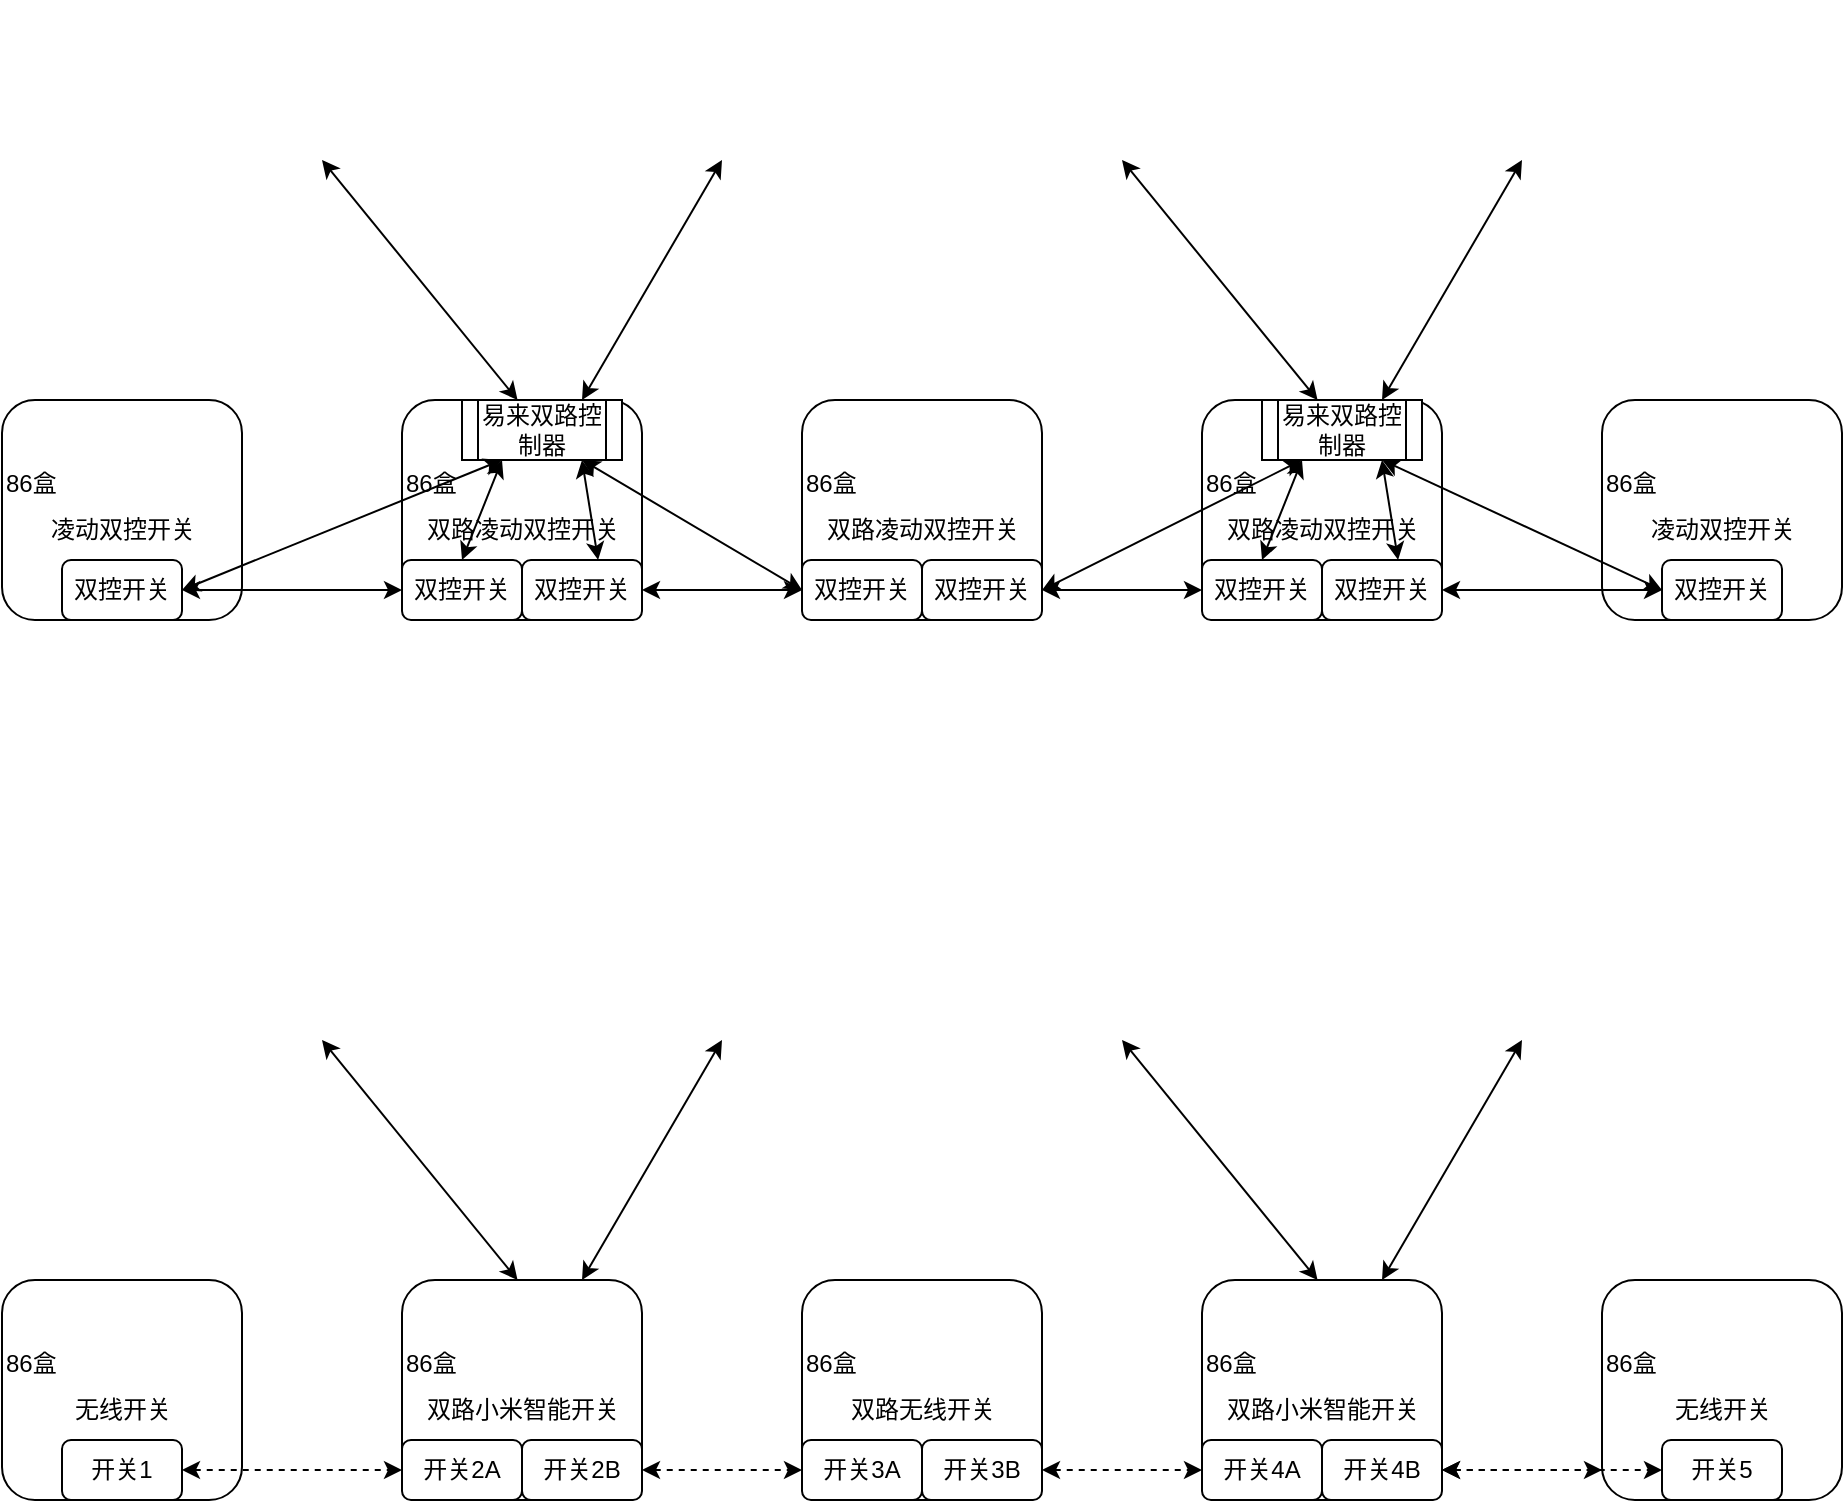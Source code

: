 <mxfile version="20.5.3" type="github">
  <diagram id="C55GAdEgixcBntScY-7r" name="第 1 页">
    <mxGraphModel dx="1161" dy="792" grid="1" gridSize="10" guides="1" tooltips="1" connect="1" arrows="1" fold="1" page="1" pageScale="1" pageWidth="827" pageHeight="1169" math="0" shadow="0">
      <root>
        <mxCell id="0" />
        <mxCell id="1" parent="0" />
        <mxCell id="GCaUtwYMzPnIk7fHXFFh-43" value="" style="group" parent="1" vertex="1" connectable="0">
          <mxGeometry y="400" width="120" height="110" as="geometry" />
        </mxCell>
        <mxCell id="GCaUtwYMzPnIk7fHXFFh-23" value="&lt;p&gt;86盒&lt;/p&gt;&lt;p&gt;&lt;br&gt;&lt;/p&gt;" style="rounded=1;whiteSpace=wrap;html=1;align=left;" parent="GCaUtwYMzPnIk7fHXFFh-43" vertex="1">
          <mxGeometry width="120" height="110" as="geometry" />
        </mxCell>
        <mxCell id="GCaUtwYMzPnIk7fHXFFh-28" value="双控开关" style="rounded=1;whiteSpace=wrap;html=1;" parent="GCaUtwYMzPnIk7fHXFFh-43" vertex="1">
          <mxGeometry x="30" y="80" width="60" height="30" as="geometry" />
        </mxCell>
        <mxCell id="GCaUtwYMzPnIk7fHXFFh-32" value="凌动双控开关" style="text;html=1;align=center;verticalAlign=middle;resizable=0;points=[];autosize=1;strokeColor=none;fillColor=none;" parent="GCaUtwYMzPnIk7fHXFFh-43" vertex="1">
          <mxGeometry x="10" y="50" width="100" height="30" as="geometry" />
        </mxCell>
        <mxCell id="GCaUtwYMzPnIk7fHXFFh-52" value="" style="group" parent="1" vertex="1" connectable="0">
          <mxGeometry x="800" y="400" width="120" height="110" as="geometry" />
        </mxCell>
        <mxCell id="GCaUtwYMzPnIk7fHXFFh-53" value="&lt;p&gt;86盒&lt;/p&gt;&lt;p&gt;&lt;br&gt;&lt;/p&gt;" style="rounded=1;whiteSpace=wrap;html=1;align=left;" parent="GCaUtwYMzPnIk7fHXFFh-52" vertex="1">
          <mxGeometry width="120" height="110" as="geometry" />
        </mxCell>
        <mxCell id="GCaUtwYMzPnIk7fHXFFh-54" value="双控开关" style="rounded=1;whiteSpace=wrap;html=1;" parent="GCaUtwYMzPnIk7fHXFFh-52" vertex="1">
          <mxGeometry x="30" y="80" width="60" height="30" as="geometry" />
        </mxCell>
        <mxCell id="GCaUtwYMzPnIk7fHXFFh-55" value="凌动双控开关" style="text;html=1;align=center;verticalAlign=middle;resizable=0;points=[];autosize=1;strokeColor=none;fillColor=none;" parent="GCaUtwYMzPnIk7fHXFFh-52" vertex="1">
          <mxGeometry x="10" y="50" width="100" height="30" as="geometry" />
        </mxCell>
        <mxCell id="GCaUtwYMzPnIk7fHXFFh-64" value="" style="group" parent="1" vertex="1" connectable="0">
          <mxGeometry x="400" y="400" width="120" height="110" as="geometry" />
        </mxCell>
        <mxCell id="GCaUtwYMzPnIk7fHXFFh-57" value="&lt;p&gt;86盒&lt;/p&gt;&lt;p&gt;&lt;br&gt;&lt;/p&gt;" style="rounded=1;whiteSpace=wrap;html=1;align=left;" parent="GCaUtwYMzPnIk7fHXFFh-64" vertex="1">
          <mxGeometry width="120" height="110" as="geometry" />
        </mxCell>
        <mxCell id="GCaUtwYMzPnIk7fHXFFh-59" value="双控开关" style="rounded=1;whiteSpace=wrap;html=1;" parent="GCaUtwYMzPnIk7fHXFFh-64" vertex="1">
          <mxGeometry y="80" width="60" height="30" as="geometry" />
        </mxCell>
        <mxCell id="GCaUtwYMzPnIk7fHXFFh-60" value="双控开关" style="rounded=1;whiteSpace=wrap;html=1;" parent="GCaUtwYMzPnIk7fHXFFh-64" vertex="1">
          <mxGeometry x="60" y="80" width="60" height="30" as="geometry" />
        </mxCell>
        <mxCell id="GCaUtwYMzPnIk7fHXFFh-61" value="双路凌动双控开关" style="text;html=1;align=center;verticalAlign=middle;resizable=0;points=[];autosize=1;strokeColor=none;fillColor=none;" parent="GCaUtwYMzPnIk7fHXFFh-64" vertex="1">
          <mxGeometry y="50" width="120" height="30" as="geometry" />
        </mxCell>
        <mxCell id="GCaUtwYMzPnIk7fHXFFh-66" value="" style="group" parent="1" vertex="1" connectable="0">
          <mxGeometry x="120" y="200" width="280" height="310" as="geometry" />
        </mxCell>
        <mxCell id="GCaUtwYMzPnIk7fHXFFh-2" value="" style="shape=image;html=1;verticalAlign=top;verticalLabelPosition=bottom;labelBackgroundColor=#ffffff;imageAspect=0;aspect=fixed;image=https://cdn1.iconfinder.com/data/icons/ui-essential-17/32/UI_Essential_Outline_1_essential-app-ui-creative-idea-lamp-128.png" parent="GCaUtwYMzPnIk7fHXFFh-66" vertex="1">
          <mxGeometry width="80" height="80" as="geometry" />
        </mxCell>
        <mxCell id="GCaUtwYMzPnIk7fHXFFh-3" value="" style="shape=image;html=1;verticalAlign=top;verticalLabelPosition=bottom;labelBackgroundColor=#ffffff;imageAspect=0;aspect=fixed;image=https://cdn1.iconfinder.com/data/icons/ui-essential-17/32/UI_Essential_Outline_1_essential-app-ui-creative-idea-lamp-128.png" parent="GCaUtwYMzPnIk7fHXFFh-66" vertex="1">
          <mxGeometry x="200" width="80" height="80" as="geometry" />
        </mxCell>
        <mxCell id="GCaUtwYMzPnIk7fHXFFh-8" value="" style="endArrow=classic;startArrow=classic;html=1;rounded=0;entryX=0.5;entryY=1;entryDx=0;entryDy=0;" parent="GCaUtwYMzPnIk7fHXFFh-66" source="GCaUtwYMzPnIk7fHXFFh-5" target="GCaUtwYMzPnIk7fHXFFh-2" edge="1">
          <mxGeometry width="50" height="50" relative="1" as="geometry">
            <mxPoint x="260" y="90" as="sourcePoint" />
            <mxPoint x="310" y="40" as="targetPoint" />
          </mxGeometry>
        </mxCell>
        <mxCell id="GCaUtwYMzPnIk7fHXFFh-10" value="" style="endArrow=classic;startArrow=classic;html=1;rounded=0;entryX=0.5;entryY=1;entryDx=0;entryDy=0;exitX=0.75;exitY=0;exitDx=0;exitDy=0;" parent="GCaUtwYMzPnIk7fHXFFh-66" source="GCaUtwYMzPnIk7fHXFFh-5" target="GCaUtwYMzPnIk7fHXFFh-3" edge="1">
          <mxGeometry width="50" height="50" relative="1" as="geometry">
            <mxPoint x="230" y="180" as="sourcePoint" />
            <mxPoint x="90" y="90" as="targetPoint" />
          </mxGeometry>
        </mxCell>
        <mxCell id="GCaUtwYMzPnIk7fHXFFh-42" value="" style="group" parent="GCaUtwYMzPnIk7fHXFFh-66" vertex="1" connectable="0">
          <mxGeometry x="80" y="200" width="120" height="110" as="geometry" />
        </mxCell>
        <mxCell id="GCaUtwYMzPnIk7fHXFFh-4" value="&lt;p&gt;86盒&lt;/p&gt;&lt;p&gt;&lt;br&gt;&lt;/p&gt;" style="rounded=1;whiteSpace=wrap;html=1;align=left;" parent="GCaUtwYMzPnIk7fHXFFh-42" vertex="1">
          <mxGeometry width="120" height="110" as="geometry" />
        </mxCell>
        <mxCell id="GCaUtwYMzPnIk7fHXFFh-5" value="易来双路控制器" style="shape=process;whiteSpace=wrap;html=1;backgroundOutline=1;" parent="GCaUtwYMzPnIk7fHXFFh-42" vertex="1">
          <mxGeometry x="30" width="80" height="30" as="geometry" />
        </mxCell>
        <mxCell id="GCaUtwYMzPnIk7fHXFFh-29" value="双控开关" style="rounded=1;whiteSpace=wrap;html=1;" parent="GCaUtwYMzPnIk7fHXFFh-42" vertex="1">
          <mxGeometry y="80" width="60" height="30" as="geometry" />
        </mxCell>
        <mxCell id="GCaUtwYMzPnIk7fHXFFh-30" value="双控开关" style="rounded=1;whiteSpace=wrap;html=1;" parent="GCaUtwYMzPnIk7fHXFFh-42" vertex="1">
          <mxGeometry x="60" y="80" width="60" height="30" as="geometry" />
        </mxCell>
        <mxCell id="GCaUtwYMzPnIk7fHXFFh-33" value="双路凌动双控开关" style="text;html=1;align=center;verticalAlign=middle;resizable=0;points=[];autosize=1;strokeColor=none;fillColor=none;" parent="GCaUtwYMzPnIk7fHXFFh-42" vertex="1">
          <mxGeometry y="50" width="120" height="30" as="geometry" />
        </mxCell>
        <mxCell id="GCaUtwYMzPnIk7fHXFFh-40" value="" style="endArrow=classic;startArrow=classic;html=1;rounded=0;exitX=0.25;exitY=1;exitDx=0;exitDy=0;" parent="GCaUtwYMzPnIk7fHXFFh-42" source="GCaUtwYMzPnIk7fHXFFh-5" edge="1">
          <mxGeometry width="50" height="50" relative="1" as="geometry">
            <mxPoint x="-90" y="115" as="sourcePoint" />
            <mxPoint x="30" y="80" as="targetPoint" />
          </mxGeometry>
        </mxCell>
        <mxCell id="GCaUtwYMzPnIk7fHXFFh-41" value="" style="endArrow=classic;startArrow=classic;html=1;rounded=0;exitX=0.75;exitY=1;exitDx=0;exitDy=0;entryX=0.817;entryY=1;entryDx=0;entryDy=0;entryPerimeter=0;" parent="GCaUtwYMzPnIk7fHXFFh-42" source="GCaUtwYMzPnIk7fHXFFh-5" target="GCaUtwYMzPnIk7fHXFFh-33" edge="1">
          <mxGeometry width="50" height="50" relative="1" as="geometry">
            <mxPoint x="60" y="40" as="sourcePoint" />
            <mxPoint x="40" y="90" as="targetPoint" />
          </mxGeometry>
        </mxCell>
        <mxCell id="GCaUtwYMzPnIk7fHXFFh-67" value="" style="group" parent="1" vertex="1" connectable="0">
          <mxGeometry x="520" y="200" width="280" height="310" as="geometry" />
        </mxCell>
        <mxCell id="GCaUtwYMzPnIk7fHXFFh-68" value="" style="shape=image;html=1;verticalAlign=top;verticalLabelPosition=bottom;labelBackgroundColor=#ffffff;imageAspect=0;aspect=fixed;image=https://cdn1.iconfinder.com/data/icons/ui-essential-17/32/UI_Essential_Outline_1_essential-app-ui-creative-idea-lamp-128.png" parent="GCaUtwYMzPnIk7fHXFFh-67" vertex="1">
          <mxGeometry width="80" height="80" as="geometry" />
        </mxCell>
        <mxCell id="GCaUtwYMzPnIk7fHXFFh-69" value="" style="shape=image;html=1;verticalAlign=top;verticalLabelPosition=bottom;labelBackgroundColor=#ffffff;imageAspect=0;aspect=fixed;image=https://cdn1.iconfinder.com/data/icons/ui-essential-17/32/UI_Essential_Outline_1_essential-app-ui-creative-idea-lamp-128.png" parent="GCaUtwYMzPnIk7fHXFFh-67" vertex="1">
          <mxGeometry x="200" width="80" height="80" as="geometry" />
        </mxCell>
        <mxCell id="GCaUtwYMzPnIk7fHXFFh-70" value="" style="endArrow=classic;startArrow=classic;html=1;rounded=0;entryX=0.5;entryY=1;entryDx=0;entryDy=0;" parent="GCaUtwYMzPnIk7fHXFFh-67" source="GCaUtwYMzPnIk7fHXFFh-74" target="GCaUtwYMzPnIk7fHXFFh-68" edge="1">
          <mxGeometry width="50" height="50" relative="1" as="geometry">
            <mxPoint x="260" y="90" as="sourcePoint" />
            <mxPoint x="310" y="40" as="targetPoint" />
          </mxGeometry>
        </mxCell>
        <mxCell id="GCaUtwYMzPnIk7fHXFFh-71" value="" style="endArrow=classic;startArrow=classic;html=1;rounded=0;entryX=0.5;entryY=1;entryDx=0;entryDy=0;exitX=0.75;exitY=0;exitDx=0;exitDy=0;" parent="GCaUtwYMzPnIk7fHXFFh-67" source="GCaUtwYMzPnIk7fHXFFh-74" target="GCaUtwYMzPnIk7fHXFFh-69" edge="1">
          <mxGeometry width="50" height="50" relative="1" as="geometry">
            <mxPoint x="230" y="180" as="sourcePoint" />
            <mxPoint x="90" y="90" as="targetPoint" />
          </mxGeometry>
        </mxCell>
        <mxCell id="GCaUtwYMzPnIk7fHXFFh-72" value="" style="group" parent="GCaUtwYMzPnIk7fHXFFh-67" vertex="1" connectable="0">
          <mxGeometry x="80" y="200" width="120" height="110" as="geometry" />
        </mxCell>
        <mxCell id="GCaUtwYMzPnIk7fHXFFh-73" value="&lt;p&gt;86盒&lt;/p&gt;&lt;p&gt;&lt;br&gt;&lt;/p&gt;" style="rounded=1;whiteSpace=wrap;html=1;align=left;" parent="GCaUtwYMzPnIk7fHXFFh-72" vertex="1">
          <mxGeometry width="120" height="110" as="geometry" />
        </mxCell>
        <mxCell id="GCaUtwYMzPnIk7fHXFFh-74" value="易来双路控制器" style="shape=process;whiteSpace=wrap;html=1;backgroundOutline=1;" parent="GCaUtwYMzPnIk7fHXFFh-72" vertex="1">
          <mxGeometry x="30" width="80" height="30" as="geometry" />
        </mxCell>
        <mxCell id="GCaUtwYMzPnIk7fHXFFh-75" value="双控开关" style="rounded=1;whiteSpace=wrap;html=1;" parent="GCaUtwYMzPnIk7fHXFFh-72" vertex="1">
          <mxGeometry y="80" width="60" height="30" as="geometry" />
        </mxCell>
        <mxCell id="GCaUtwYMzPnIk7fHXFFh-76" value="双控开关" style="rounded=1;whiteSpace=wrap;html=1;" parent="GCaUtwYMzPnIk7fHXFFh-72" vertex="1">
          <mxGeometry x="60" y="80" width="60" height="30" as="geometry" />
        </mxCell>
        <mxCell id="GCaUtwYMzPnIk7fHXFFh-77" value="双路凌动双控开关" style="text;html=1;align=center;verticalAlign=middle;resizable=0;points=[];autosize=1;strokeColor=none;fillColor=none;" parent="GCaUtwYMzPnIk7fHXFFh-72" vertex="1">
          <mxGeometry y="50" width="120" height="30" as="geometry" />
        </mxCell>
        <mxCell id="GCaUtwYMzPnIk7fHXFFh-78" value="" style="endArrow=classic;startArrow=classic;html=1;rounded=0;exitX=0.25;exitY=1;exitDx=0;exitDy=0;" parent="GCaUtwYMzPnIk7fHXFFh-72" source="GCaUtwYMzPnIk7fHXFFh-74" edge="1">
          <mxGeometry width="50" height="50" relative="1" as="geometry">
            <mxPoint x="-90" y="115" as="sourcePoint" />
            <mxPoint x="30" y="80" as="targetPoint" />
          </mxGeometry>
        </mxCell>
        <mxCell id="GCaUtwYMzPnIk7fHXFFh-79" value="" style="endArrow=classic;startArrow=classic;html=1;rounded=0;exitX=0.75;exitY=1;exitDx=0;exitDy=0;entryX=0.817;entryY=1;entryDx=0;entryDy=0;entryPerimeter=0;" parent="GCaUtwYMzPnIk7fHXFFh-72" source="GCaUtwYMzPnIk7fHXFFh-74" target="GCaUtwYMzPnIk7fHXFFh-77" edge="1">
          <mxGeometry width="50" height="50" relative="1" as="geometry">
            <mxPoint x="60" y="40" as="sourcePoint" />
            <mxPoint x="40" y="90" as="targetPoint" />
          </mxGeometry>
        </mxCell>
        <mxCell id="GCaUtwYMzPnIk7fHXFFh-39" value="" style="endArrow=classic;startArrow=classic;html=1;rounded=0;exitX=1;exitY=0.5;exitDx=0;exitDy=0;entryX=0.25;entryY=1;entryDx=0;entryDy=0;" parent="1" source="GCaUtwYMzPnIk7fHXFFh-28" target="GCaUtwYMzPnIk7fHXFFh-5" edge="1">
          <mxGeometry width="50" height="50" relative="1" as="geometry">
            <mxPoint x="50" y="479" as="sourcePoint" />
            <mxPoint x="160" y="479" as="targetPoint" />
          </mxGeometry>
        </mxCell>
        <mxCell id="GCaUtwYMzPnIk7fHXFFh-38" value="" style="endArrow=classic;startArrow=classic;html=1;rounded=0;exitX=1;exitY=0.5;exitDx=0;exitDy=0;entryX=0;entryY=0.5;entryDx=0;entryDy=0;" parent="1" source="GCaUtwYMzPnIk7fHXFFh-28" target="GCaUtwYMzPnIk7fHXFFh-29" edge="1">
          <mxGeometry width="50" height="50" relative="1" as="geometry">
            <mxPoint x="190" y="620" as="sourcePoint" />
            <mxPoint x="240" y="570" as="targetPoint" />
          </mxGeometry>
        </mxCell>
        <mxCell id="GCaUtwYMzPnIk7fHXFFh-80" value="" style="endArrow=classic;startArrow=classic;html=1;rounded=0;exitX=1;exitY=0.5;exitDx=0;exitDy=0;" parent="1" source="GCaUtwYMzPnIk7fHXFFh-76" target="GCaUtwYMzPnIk7fHXFFh-54" edge="1">
          <mxGeometry width="50" height="50" relative="1" as="geometry">
            <mxPoint x="720" y="540" as="sourcePoint" />
            <mxPoint x="830" y="540" as="targetPoint" />
          </mxGeometry>
        </mxCell>
        <mxCell id="GCaUtwYMzPnIk7fHXFFh-81" value="" style="endArrow=classic;startArrow=classic;html=1;rounded=0;exitX=1;exitY=0.5;exitDx=0;exitDy=0;" parent="1" source="GCaUtwYMzPnIk7fHXFFh-30" target="GCaUtwYMzPnIk7fHXFFh-59" edge="1">
          <mxGeometry width="50" height="50" relative="1" as="geometry">
            <mxPoint x="340" y="530" as="sourcePoint" />
            <mxPoint x="450" y="530" as="targetPoint" />
          </mxGeometry>
        </mxCell>
        <mxCell id="GCaUtwYMzPnIk7fHXFFh-83" value="" style="endArrow=classic;startArrow=classic;html=1;rounded=0;" parent="1" source="GCaUtwYMzPnIk7fHXFFh-60" target="GCaUtwYMzPnIk7fHXFFh-75" edge="1">
          <mxGeometry width="50" height="50" relative="1" as="geometry">
            <mxPoint x="520" y="500" as="sourcePoint" />
            <mxPoint x="600" y="500" as="targetPoint" />
          </mxGeometry>
        </mxCell>
        <mxCell id="GCaUtwYMzPnIk7fHXFFh-84" value="" style="endArrow=classic;startArrow=classic;html=1;rounded=0;entryX=0.75;entryY=1;entryDx=0;entryDy=0;exitX=0;exitY=0.5;exitDx=0;exitDy=0;" parent="1" source="GCaUtwYMzPnIk7fHXFFh-59" target="GCaUtwYMzPnIk7fHXFFh-5" edge="1">
          <mxGeometry width="50" height="50" relative="1" as="geometry">
            <mxPoint x="100" y="505" as="sourcePoint" />
            <mxPoint x="260" y="440" as="targetPoint" />
          </mxGeometry>
        </mxCell>
        <mxCell id="GCaUtwYMzPnIk7fHXFFh-85" value="" style="endArrow=classic;startArrow=classic;html=1;rounded=0;entryX=0.25;entryY=1;entryDx=0;entryDy=0;exitX=1;exitY=0.5;exitDx=0;exitDy=0;" parent="1" source="GCaUtwYMzPnIk7fHXFFh-60" target="GCaUtwYMzPnIk7fHXFFh-74" edge="1">
          <mxGeometry width="50" height="50" relative="1" as="geometry">
            <mxPoint x="410" y="505" as="sourcePoint" />
            <mxPoint x="300" y="440" as="targetPoint" />
          </mxGeometry>
        </mxCell>
        <mxCell id="GCaUtwYMzPnIk7fHXFFh-86" value="" style="endArrow=classic;startArrow=classic;html=1;rounded=0;entryX=0.75;entryY=1;entryDx=0;entryDy=0;exitX=0;exitY=0.5;exitDx=0;exitDy=0;" parent="1" source="GCaUtwYMzPnIk7fHXFFh-54" target="GCaUtwYMzPnIk7fHXFFh-74" edge="1">
          <mxGeometry width="50" height="50" relative="1" as="geometry">
            <mxPoint x="530" y="505" as="sourcePoint" />
            <mxPoint x="660" y="440" as="targetPoint" />
          </mxGeometry>
        </mxCell>
        <mxCell id="W3iB199qBJ8o43H76Pn8-48" value="" style="group" vertex="1" connectable="0" parent="1">
          <mxGeometry y="840" width="120" height="110" as="geometry" />
        </mxCell>
        <mxCell id="W3iB199qBJ8o43H76Pn8-49" value="&lt;p&gt;86盒&lt;/p&gt;&lt;p&gt;&lt;br&gt;&lt;/p&gt;" style="rounded=1;whiteSpace=wrap;html=1;align=left;" vertex="1" parent="W3iB199qBJ8o43H76Pn8-48">
          <mxGeometry width="120" height="110" as="geometry" />
        </mxCell>
        <mxCell id="W3iB199qBJ8o43H76Pn8-50" value="开关1" style="rounded=1;whiteSpace=wrap;html=1;" vertex="1" parent="W3iB199qBJ8o43H76Pn8-48">
          <mxGeometry x="30" y="80" width="60" height="30" as="geometry" />
        </mxCell>
        <mxCell id="W3iB199qBJ8o43H76Pn8-51" value="无线开关" style="text;html=1;align=center;verticalAlign=middle;resizable=0;points=[];autosize=1;strokeColor=none;fillColor=none;" vertex="1" parent="W3iB199qBJ8o43H76Pn8-48">
          <mxGeometry x="25" y="50" width="70" height="30" as="geometry" />
        </mxCell>
        <mxCell id="W3iB199qBJ8o43H76Pn8-52" value="" style="group" vertex="1" connectable="0" parent="1">
          <mxGeometry x="800" y="840" width="120" height="110" as="geometry" />
        </mxCell>
        <mxCell id="W3iB199qBJ8o43H76Pn8-53" value="&lt;p&gt;86盒&lt;/p&gt;&lt;p&gt;&lt;br&gt;&lt;/p&gt;" style="rounded=1;whiteSpace=wrap;html=1;align=left;" vertex="1" parent="W3iB199qBJ8o43H76Pn8-52">
          <mxGeometry width="120" height="110" as="geometry" />
        </mxCell>
        <mxCell id="W3iB199qBJ8o43H76Pn8-54" value="开关5" style="rounded=1;whiteSpace=wrap;html=1;" vertex="1" parent="W3iB199qBJ8o43H76Pn8-52">
          <mxGeometry x="30" y="80" width="60" height="30" as="geometry" />
        </mxCell>
        <mxCell id="W3iB199qBJ8o43H76Pn8-55" value="无线开关" style="text;html=1;align=center;verticalAlign=middle;resizable=0;points=[];autosize=1;strokeColor=none;fillColor=none;" vertex="1" parent="W3iB199qBJ8o43H76Pn8-52">
          <mxGeometry x="25" y="50" width="70" height="30" as="geometry" />
        </mxCell>
        <mxCell id="W3iB199qBJ8o43H76Pn8-56" value="" style="group" vertex="1" connectable="0" parent="1">
          <mxGeometry x="400" y="840" width="120" height="110" as="geometry" />
        </mxCell>
        <mxCell id="W3iB199qBJ8o43H76Pn8-57" value="&lt;p&gt;86盒&lt;/p&gt;&lt;p&gt;&lt;br&gt;&lt;/p&gt;" style="rounded=1;whiteSpace=wrap;html=1;align=left;" vertex="1" parent="W3iB199qBJ8o43H76Pn8-56">
          <mxGeometry width="120" height="110" as="geometry" />
        </mxCell>
        <mxCell id="W3iB199qBJ8o43H76Pn8-58" value="开关3A" style="rounded=1;whiteSpace=wrap;html=1;" vertex="1" parent="W3iB199qBJ8o43H76Pn8-56">
          <mxGeometry y="80" width="60" height="30" as="geometry" />
        </mxCell>
        <mxCell id="W3iB199qBJ8o43H76Pn8-59" value="开关3B" style="rounded=1;whiteSpace=wrap;html=1;" vertex="1" parent="W3iB199qBJ8o43H76Pn8-56">
          <mxGeometry x="60" y="80" width="60" height="30" as="geometry" />
        </mxCell>
        <mxCell id="W3iB199qBJ8o43H76Pn8-60" value="双路无线开关" style="text;html=1;align=center;verticalAlign=middle;resizable=0;points=[];autosize=1;strokeColor=none;fillColor=none;" vertex="1" parent="W3iB199qBJ8o43H76Pn8-56">
          <mxGeometry x="10" y="50" width="100" height="30" as="geometry" />
        </mxCell>
        <mxCell id="W3iB199qBJ8o43H76Pn8-88" value="" style="endArrow=classic;startArrow=classic;html=1;rounded=0;exitX=1;exitY=0.5;exitDx=0;exitDy=0;entryX=0;entryY=0.5;entryDx=0;entryDy=0;dashed=1;" edge="1" parent="1" source="W3iB199qBJ8o43H76Pn8-50" target="W3iB199qBJ8o43H76Pn8-69">
          <mxGeometry width="50" height="50" relative="1" as="geometry">
            <mxPoint x="190" y="1060" as="sourcePoint" />
            <mxPoint x="240" y="1010" as="targetPoint" />
          </mxGeometry>
        </mxCell>
        <mxCell id="W3iB199qBJ8o43H76Pn8-89" value="" style="endArrow=classic;startArrow=classic;html=1;rounded=0;exitX=1;exitY=0.5;exitDx=0;exitDy=0;dashed=1;" edge="1" parent="1" target="W3iB199qBJ8o43H76Pn8-54">
          <mxGeometry width="50" height="50" relative="1" as="geometry">
            <mxPoint x="720" y="935" as="sourcePoint" />
            <mxPoint x="830" y="980" as="targetPoint" />
          </mxGeometry>
        </mxCell>
        <mxCell id="W3iB199qBJ8o43H76Pn8-90" value="" style="endArrow=classic;startArrow=classic;html=1;rounded=0;exitX=1;exitY=0.5;exitDx=0;exitDy=0;dashed=1;" edge="1" parent="1" source="W3iB199qBJ8o43H76Pn8-70" target="W3iB199qBJ8o43H76Pn8-58">
          <mxGeometry width="50" height="50" relative="1" as="geometry">
            <mxPoint x="340" y="970" as="sourcePoint" />
            <mxPoint x="450" y="970" as="targetPoint" />
          </mxGeometry>
        </mxCell>
        <mxCell id="W3iB199qBJ8o43H76Pn8-91" value="" style="endArrow=classic;startArrow=classic;html=1;rounded=0;dashed=1;entryX=0;entryY=0.5;entryDx=0;entryDy=0;" edge="1" parent="1" source="W3iB199qBJ8o43H76Pn8-59" target="W3iB199qBJ8o43H76Pn8-106">
          <mxGeometry width="50" height="50" relative="1" as="geometry">
            <mxPoint x="520" y="940" as="sourcePoint" />
            <mxPoint x="600" y="935" as="targetPoint" />
          </mxGeometry>
        </mxCell>
        <mxCell id="W3iB199qBJ8o43H76Pn8-62" value="" style="shape=image;html=1;verticalAlign=top;verticalLabelPosition=bottom;labelBackgroundColor=#ffffff;imageAspect=0;aspect=fixed;image=https://cdn1.iconfinder.com/data/icons/ui-essential-17/32/UI_Essential_Outline_1_essential-app-ui-creative-idea-lamp-128.png" vertex="1" parent="1">
          <mxGeometry x="120" y="640" width="80" height="80" as="geometry" />
        </mxCell>
        <mxCell id="W3iB199qBJ8o43H76Pn8-63" value="" style="shape=image;html=1;verticalAlign=top;verticalLabelPosition=bottom;labelBackgroundColor=#ffffff;imageAspect=0;aspect=fixed;image=https://cdn1.iconfinder.com/data/icons/ui-essential-17/32/UI_Essential_Outline_1_essential-app-ui-creative-idea-lamp-128.png" vertex="1" parent="1">
          <mxGeometry x="320" y="640" width="80" height="80" as="geometry" />
        </mxCell>
        <mxCell id="W3iB199qBJ8o43H76Pn8-64" value="" style="endArrow=classic;startArrow=classic;html=1;rounded=0;entryX=0.5;entryY=1;entryDx=0;entryDy=0;" edge="1" parent="1" target="W3iB199qBJ8o43H76Pn8-62">
          <mxGeometry width="50" height="50" relative="1" as="geometry">
            <mxPoint x="257.778" y="840" as="sourcePoint" />
            <mxPoint x="430" y="680" as="targetPoint" />
          </mxGeometry>
        </mxCell>
        <mxCell id="W3iB199qBJ8o43H76Pn8-65" value="" style="endArrow=classic;startArrow=classic;html=1;rounded=0;entryX=0.5;entryY=1;entryDx=0;entryDy=0;exitX=0.75;exitY=0;exitDx=0;exitDy=0;" edge="1" parent="1" target="W3iB199qBJ8o43H76Pn8-63">
          <mxGeometry width="50" height="50" relative="1" as="geometry">
            <mxPoint x="290" y="840" as="sourcePoint" />
            <mxPoint x="210" y="730" as="targetPoint" />
          </mxGeometry>
        </mxCell>
        <mxCell id="W3iB199qBJ8o43H76Pn8-67" value="&lt;p&gt;86盒&lt;/p&gt;&lt;p&gt;&lt;br&gt;&lt;/p&gt;" style="rounded=1;whiteSpace=wrap;html=1;align=left;" vertex="1" parent="1">
          <mxGeometry x="200" y="840" width="120" height="110" as="geometry" />
        </mxCell>
        <mxCell id="W3iB199qBJ8o43H76Pn8-69" value="开关2A" style="rounded=1;whiteSpace=wrap;html=1;" vertex="1" parent="1">
          <mxGeometry x="200" y="920" width="60" height="30" as="geometry" />
        </mxCell>
        <mxCell id="W3iB199qBJ8o43H76Pn8-70" value="开关2B" style="rounded=1;whiteSpace=wrap;html=1;" vertex="1" parent="1">
          <mxGeometry x="260" y="920" width="60" height="30" as="geometry" />
        </mxCell>
        <mxCell id="W3iB199qBJ8o43H76Pn8-71" value="双路小米智能开关" style="text;html=1;align=center;verticalAlign=middle;resizable=0;points=[];autosize=1;strokeColor=none;fillColor=none;" vertex="1" parent="1">
          <mxGeometry x="200" y="890" width="120" height="30" as="geometry" />
        </mxCell>
        <mxCell id="W3iB199qBJ8o43H76Pn8-100" value="" style="endArrow=classic;startArrow=classic;html=1;rounded=0;exitX=1;exitY=0.5;exitDx=0;exitDy=0;dashed=1;" edge="1" parent="1" source="W3iB199qBJ8o43H76Pn8-107">
          <mxGeometry width="50" height="50" relative="1" as="geometry">
            <mxPoint x="740" y="970" as="sourcePoint" />
            <mxPoint x="800" y="935" as="targetPoint" />
          </mxGeometry>
        </mxCell>
        <mxCell id="W3iB199qBJ8o43H76Pn8-101" value="" style="shape=image;html=1;verticalAlign=top;verticalLabelPosition=bottom;labelBackgroundColor=#ffffff;imageAspect=0;aspect=fixed;image=https://cdn1.iconfinder.com/data/icons/ui-essential-17/32/UI_Essential_Outline_1_essential-app-ui-creative-idea-lamp-128.png" vertex="1" parent="1">
          <mxGeometry x="520" y="640" width="80" height="80" as="geometry" />
        </mxCell>
        <mxCell id="W3iB199qBJ8o43H76Pn8-102" value="" style="shape=image;html=1;verticalAlign=top;verticalLabelPosition=bottom;labelBackgroundColor=#ffffff;imageAspect=0;aspect=fixed;image=https://cdn1.iconfinder.com/data/icons/ui-essential-17/32/UI_Essential_Outline_1_essential-app-ui-creative-idea-lamp-128.png" vertex="1" parent="1">
          <mxGeometry x="720" y="640" width="80" height="80" as="geometry" />
        </mxCell>
        <mxCell id="W3iB199qBJ8o43H76Pn8-103" value="" style="endArrow=classic;startArrow=classic;html=1;rounded=0;entryX=0.5;entryY=1;entryDx=0;entryDy=0;" edge="1" parent="1" target="W3iB199qBJ8o43H76Pn8-101">
          <mxGeometry width="50" height="50" relative="1" as="geometry">
            <mxPoint x="657.778" y="840" as="sourcePoint" />
            <mxPoint x="830" y="680" as="targetPoint" />
          </mxGeometry>
        </mxCell>
        <mxCell id="W3iB199qBJ8o43H76Pn8-104" value="" style="endArrow=classic;startArrow=classic;html=1;rounded=0;entryX=0.5;entryY=1;entryDx=0;entryDy=0;exitX=0.75;exitY=0;exitDx=0;exitDy=0;" edge="1" parent="1" target="W3iB199qBJ8o43H76Pn8-102">
          <mxGeometry width="50" height="50" relative="1" as="geometry">
            <mxPoint x="690" y="840" as="sourcePoint" />
            <mxPoint x="610" y="730" as="targetPoint" />
          </mxGeometry>
        </mxCell>
        <mxCell id="W3iB199qBJ8o43H76Pn8-105" value="&lt;p&gt;86盒&lt;/p&gt;&lt;p&gt;&lt;br&gt;&lt;/p&gt;" style="rounded=1;whiteSpace=wrap;html=1;align=left;" vertex="1" parent="1">
          <mxGeometry x="600" y="840" width="120" height="110" as="geometry" />
        </mxCell>
        <mxCell id="W3iB199qBJ8o43H76Pn8-106" value="开关4A" style="rounded=1;whiteSpace=wrap;html=1;" vertex="1" parent="1">
          <mxGeometry x="600" y="920" width="60" height="30" as="geometry" />
        </mxCell>
        <mxCell id="W3iB199qBJ8o43H76Pn8-107" value="开关4B" style="rounded=1;whiteSpace=wrap;html=1;" vertex="1" parent="1">
          <mxGeometry x="660" y="920" width="60" height="30" as="geometry" />
        </mxCell>
        <mxCell id="W3iB199qBJ8o43H76Pn8-108" value="双路小米智能开关" style="text;html=1;align=center;verticalAlign=middle;resizable=0;points=[];autosize=1;strokeColor=none;fillColor=none;" vertex="1" parent="1">
          <mxGeometry x="600" y="890" width="120" height="30" as="geometry" />
        </mxCell>
      </root>
    </mxGraphModel>
  </diagram>
</mxfile>
